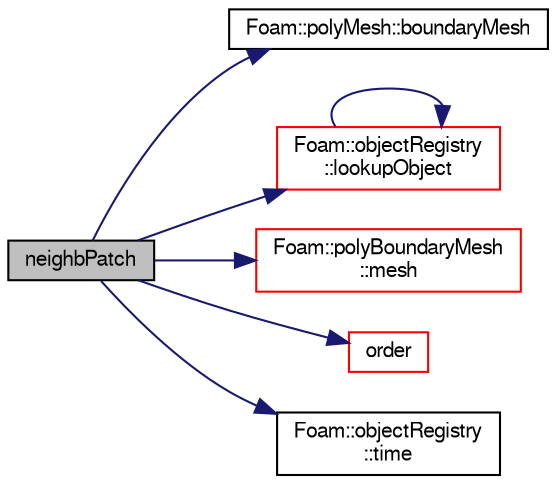 digraph "neighbPatch"
{
  bgcolor="transparent";
  edge [fontname="FreeSans",fontsize="10",labelfontname="FreeSans",labelfontsize="10"];
  node [fontname="FreeSans",fontsize="10",shape=record];
  rankdir="LR";
  Node624 [label="neighbPatch",height=0.2,width=0.4,color="black", fillcolor="grey75", style="filled", fontcolor="black"];
  Node624 -> Node625 [color="midnightblue",fontsize="10",style="solid",fontname="FreeSans"];
  Node625 [label="Foam::polyMesh::boundaryMesh",height=0.2,width=0.4,color="black",URL="$a27410.html#a9f2b68c134340291eda6197f47f25484",tooltip="Return boundary mesh. "];
  Node624 -> Node626 [color="midnightblue",fontsize="10",style="solid",fontname="FreeSans"];
  Node626 [label="Foam::objectRegistry\l::lookupObject",height=0.2,width=0.4,color="red",URL="$a26326.html#a8b49296f8410366342c524250612c2aa",tooltip="Lookup and return the object of the given Type. "];
  Node626 -> Node626 [color="midnightblue",fontsize="10",style="solid",fontname="FreeSans"];
  Node624 -> Node680 [color="midnightblue",fontsize="10",style="solid",fontname="FreeSans"];
  Node680 [label="Foam::polyBoundaryMesh\l::mesh",height=0.2,width=0.4,color="red",URL="$a27402.html#ae78c91f8ff731c07ccc4351d9fe861ba",tooltip="Return the mesh reference. "];
  Node624 -> Node803 [color="midnightblue",fontsize="10",style="solid",fontname="FreeSans"];
  Node803 [label="order",height=0.2,width=0.4,color="red",URL="$a25182.html#aa9533329384a73e819a040bcde1b4b3d",tooltip="Return new ordering for primitivePatch. "];
  Node624 -> Node804 [color="midnightblue",fontsize="10",style="solid",fontname="FreeSans"];
  Node804 [label="Foam::objectRegistry\l::time",height=0.2,width=0.4,color="black",URL="$a26326.html#a0d94096809fe3376b29a2a29ca11bb18",tooltip="Return time. "];
}
